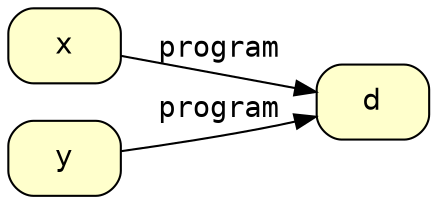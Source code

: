digraph Workflow {
rankdir=LR
graph[fontname=Courier]
edge[fontname=Courier]
node[fontname=Helvetica]
node[shape=box style="rounded,filled" fillcolor="#FFFFCC" peripheries=1 label=""]
node1 [label="d"]
node2 [label="x"]
node3 [label="y"]
node2 -> node1 [label="program"]
node3 -> node1 [label="program"]
}

